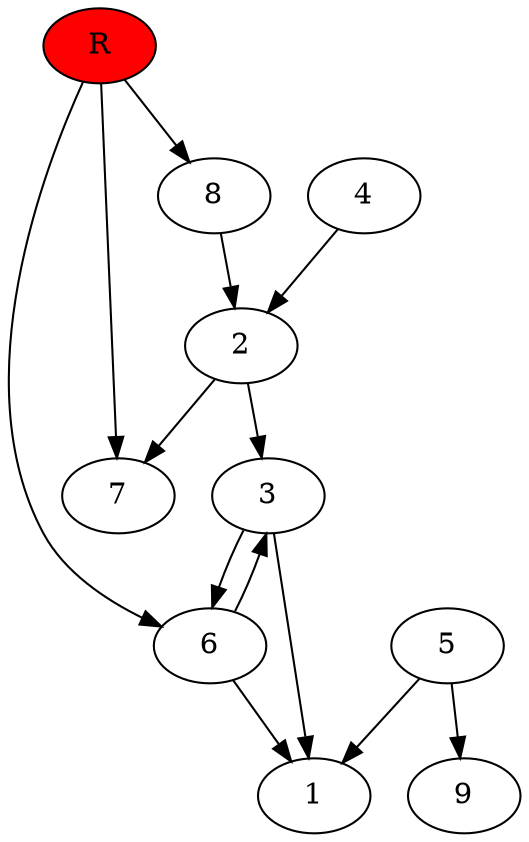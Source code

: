 digraph prb19330 {
	1
	2
	3
	4
	5
	6
	7
	8
	R [fillcolor="#ff0000" style=filled]
	2 -> 3
	2 -> 7
	3 -> 1
	3 -> 6
	4 -> 2
	5 -> 1
	5 -> 9
	6 -> 1
	6 -> 3
	8 -> 2
	R -> 6
	R -> 7
	R -> 8
}
